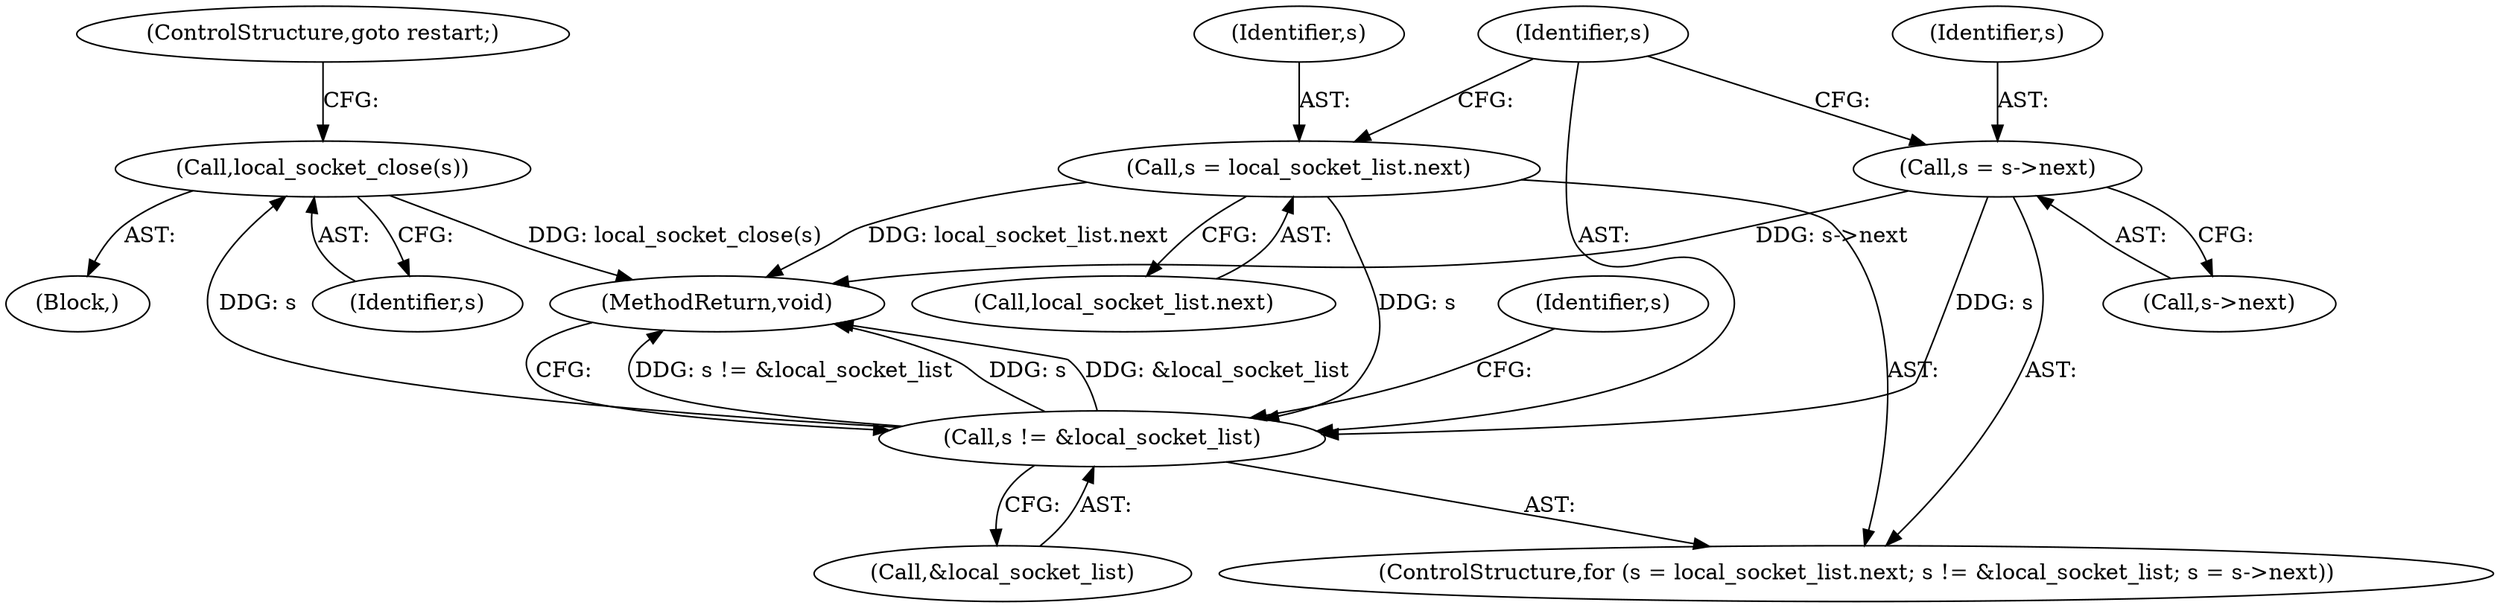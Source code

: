 digraph "0_Android_268068f25673242d1d5130d96202d3288c91b700@API" {
"1000147" [label="(Call,local_socket_close(s))"];
"1000118" [label="(Call,s != &local_socket_list)"];
"1000113" [label="(Call,s = local_socket_list.next)"];
"1000122" [label="(Call,s = s->next)"];
"1000150" [label="(MethodReturn,void)"];
"1000120" [label="(Call,&local_socket_list)"];
"1000113" [label="(Call,s = local_socket_list.next)"];
"1000124" [label="(Call,s->next)"];
"1000115" [label="(Call,local_socket_list.next)"];
"1000118" [label="(Call,s != &local_socket_list)"];
"1000149" [label="(ControlStructure,goto restart;)"];
"1000132" [label="(Identifier,s)"];
"1000119" [label="(Identifier,s)"];
"1000147" [label="(Call,local_socket_close(s))"];
"1000146" [label="(Block,)"];
"1000112" [label="(ControlStructure,for (s = local_socket_list.next; s != &local_socket_list; s = s->next))"];
"1000148" [label="(Identifier,s)"];
"1000123" [label="(Identifier,s)"];
"1000114" [label="(Identifier,s)"];
"1000122" [label="(Call,s = s->next)"];
"1000147" -> "1000146"  [label="AST: "];
"1000147" -> "1000148"  [label="CFG: "];
"1000148" -> "1000147"  [label="AST: "];
"1000149" -> "1000147"  [label="CFG: "];
"1000147" -> "1000150"  [label="DDG: local_socket_close(s)"];
"1000118" -> "1000147"  [label="DDG: s"];
"1000118" -> "1000112"  [label="AST: "];
"1000118" -> "1000120"  [label="CFG: "];
"1000119" -> "1000118"  [label="AST: "];
"1000120" -> "1000118"  [label="AST: "];
"1000132" -> "1000118"  [label="CFG: "];
"1000150" -> "1000118"  [label="CFG: "];
"1000118" -> "1000150"  [label="DDG: s != &local_socket_list"];
"1000118" -> "1000150"  [label="DDG: s"];
"1000118" -> "1000150"  [label="DDG: &local_socket_list"];
"1000113" -> "1000118"  [label="DDG: s"];
"1000122" -> "1000118"  [label="DDG: s"];
"1000113" -> "1000112"  [label="AST: "];
"1000113" -> "1000115"  [label="CFG: "];
"1000114" -> "1000113"  [label="AST: "];
"1000115" -> "1000113"  [label="AST: "];
"1000119" -> "1000113"  [label="CFG: "];
"1000113" -> "1000150"  [label="DDG: local_socket_list.next"];
"1000122" -> "1000112"  [label="AST: "];
"1000122" -> "1000124"  [label="CFG: "];
"1000123" -> "1000122"  [label="AST: "];
"1000124" -> "1000122"  [label="AST: "];
"1000119" -> "1000122"  [label="CFG: "];
"1000122" -> "1000150"  [label="DDG: s->next"];
}
